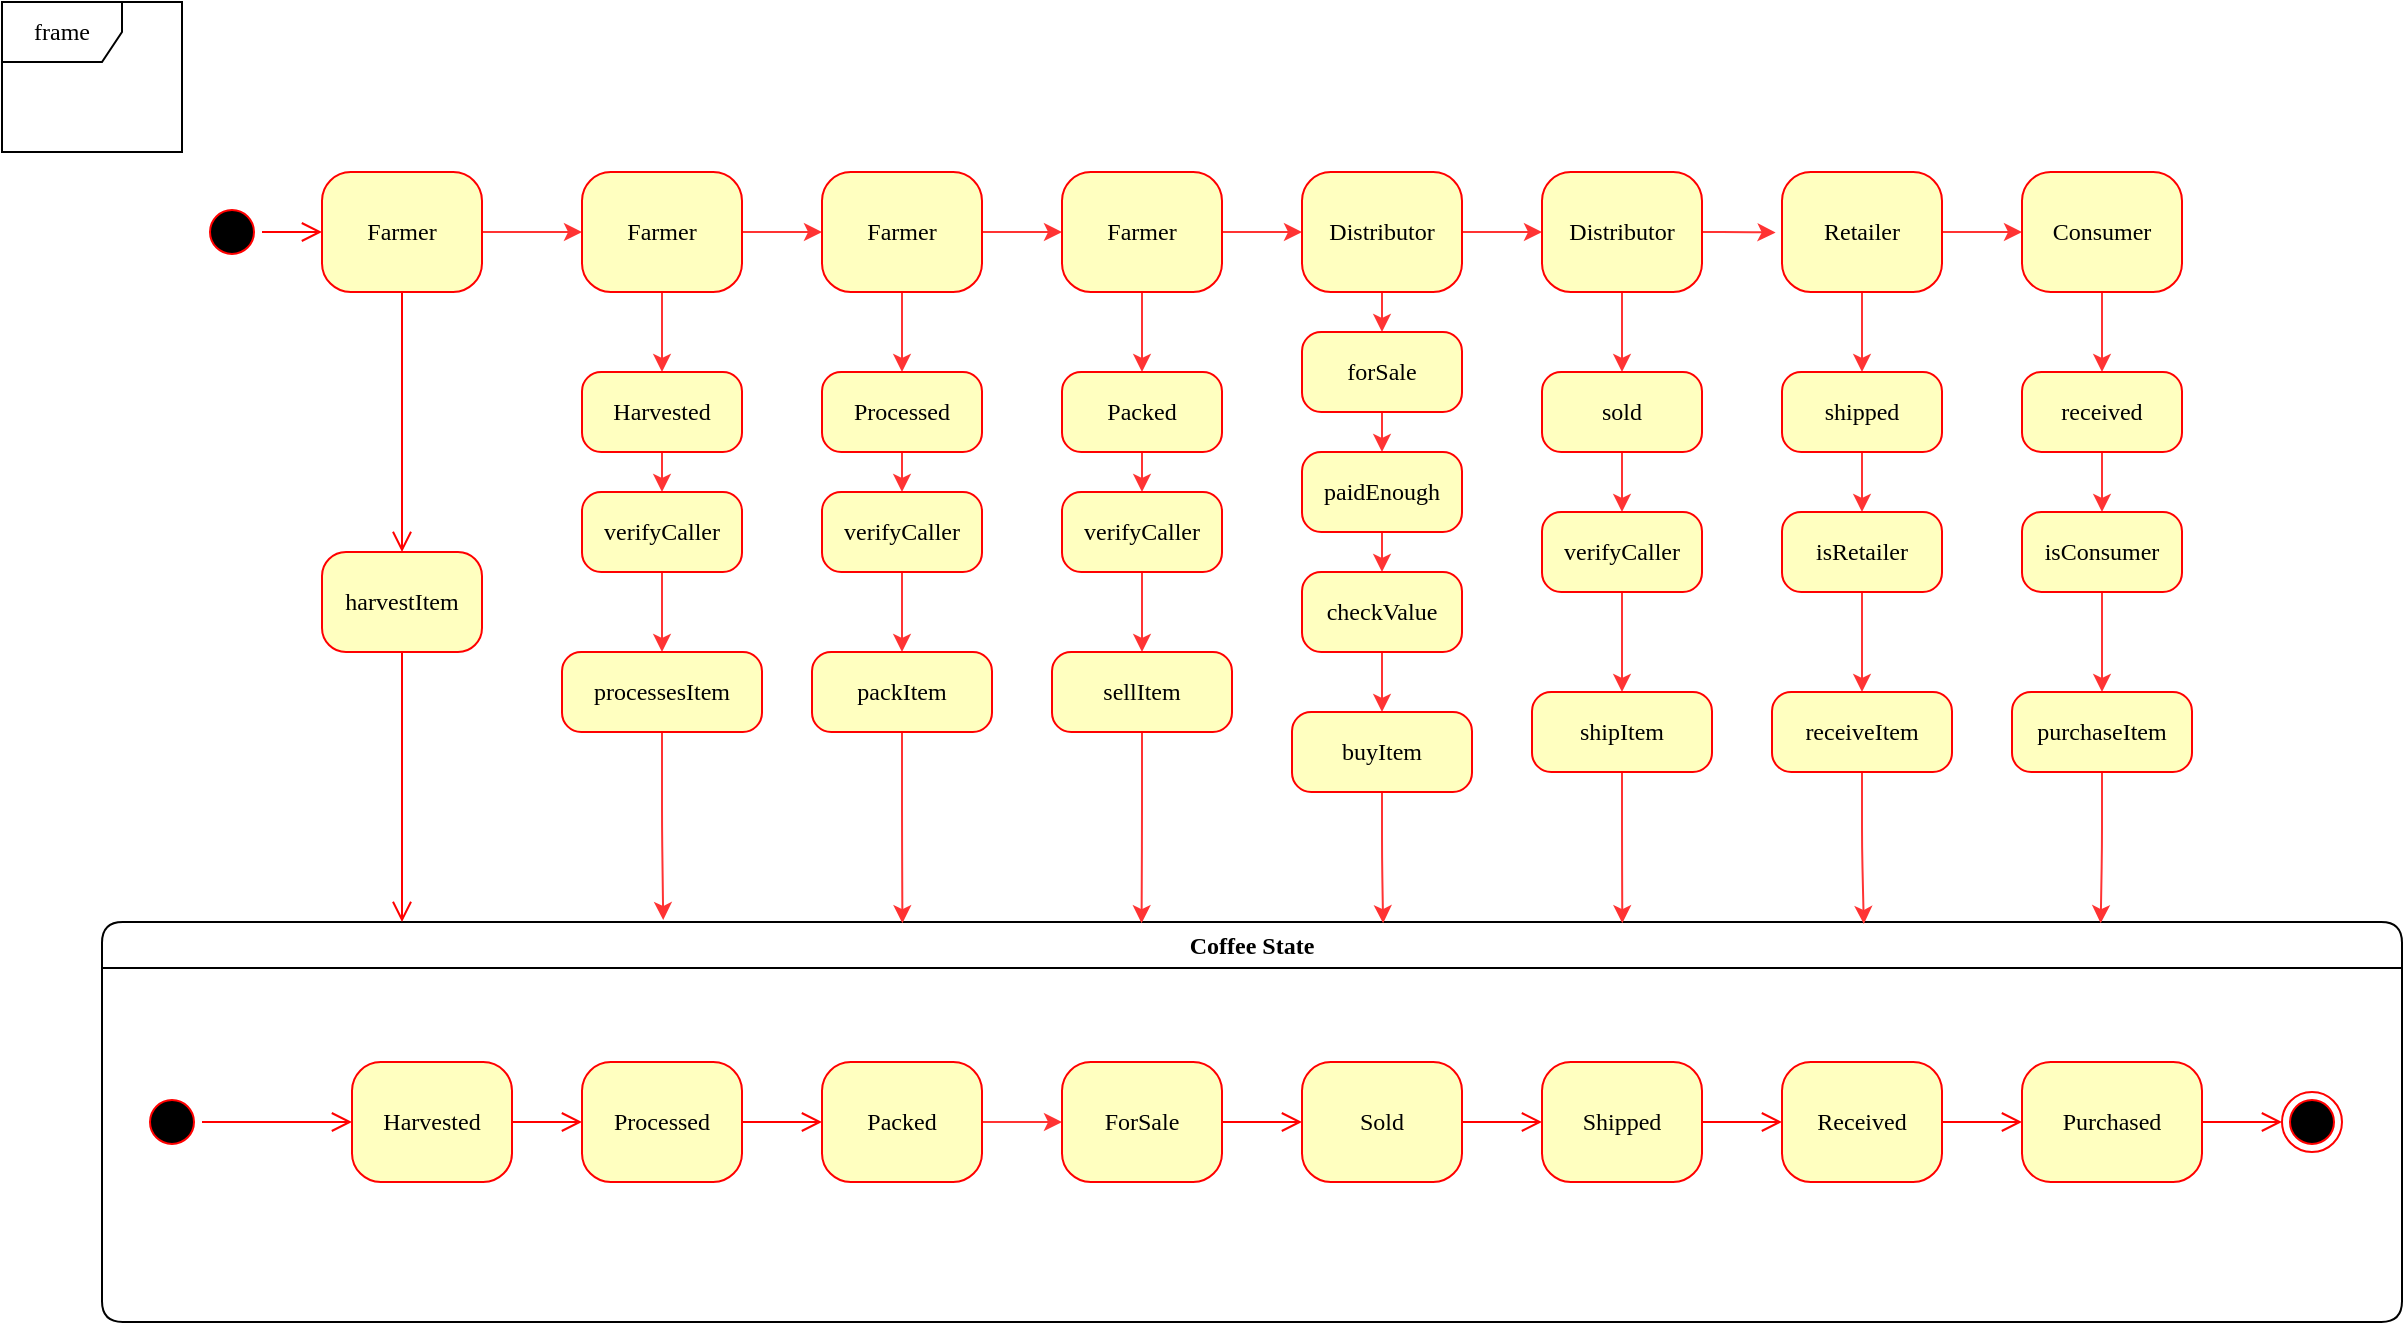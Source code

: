 <mxfile version="15.0.6" type="github">
  <diagram name="Page-1" id="58cdce13-f638-feb5-8d6f-7d28b1aa9fa0">
    <mxGraphModel dx="573" dy="394" grid="1" gridSize="10" guides="1" tooltips="1" connect="1" arrows="1" fold="1" page="1" pageScale="1" pageWidth="1400" pageHeight="850" background="none" math="0" shadow="0">
      <root>
        <mxCell id="0" />
        <mxCell id="1" parent="0" />
        <mxCell id="eRKGvRsqzdBknRYkiLBJ-16" style="edgeStyle=orthogonalEdgeStyle;rounded=1;orthogonalLoop=1;jettySize=auto;html=1;entryX=0;entryY=0.5;entryDx=0;entryDy=0;strokeColor=#FF3333;" edge="1" parent="1" source="382b91b5511bd0f7-6" target="eRKGvRsqzdBknRYkiLBJ-15">
          <mxGeometry relative="1" as="geometry" />
        </mxCell>
        <mxCell id="382b91b5511bd0f7-6" value="Farmer" style="rounded=1;whiteSpace=wrap;html=1;arcSize=24;fillColor=#ffffc0;strokeColor=#ff0000;shadow=0;comic=0;labelBackgroundColor=none;fontFamily=Verdana;fontSize=12;fontColor=#000000;align=center;" parent="1" vertex="1">
          <mxGeometry x="190" y="120" width="80" height="60" as="geometry" />
        </mxCell>
        <mxCell id="2a3bc250acf0617d-8" value="frame" style="shape=umlFrame;whiteSpace=wrap;html=1;rounded=1;shadow=0;comic=0;labelBackgroundColor=none;strokeWidth=1;fontFamily=Verdana;fontSize=12;align=center;" parent="1" vertex="1">
          <mxGeometry x="30" y="35" width="90" height="75" as="geometry" />
        </mxCell>
        <mxCell id="2a3bc250acf0617d-7" value="Coffee State" style="swimlane;whiteSpace=wrap;html=1;rounded=1;shadow=0;comic=0;labelBackgroundColor=none;strokeWidth=1;fontFamily=Verdana;fontSize=12;align=center;" parent="1" vertex="1">
          <mxGeometry x="80" y="495" width="1150" height="200" as="geometry" />
        </mxCell>
        <mxCell id="3cde6dad864a17aa-10" style="edgeStyle=elbowEdgeStyle;html=1;labelBackgroundColor=none;endArrow=open;endSize=8;strokeColor=#ff0000;fontFamily=Verdana;fontSize=12;align=left;" parent="2a3bc250acf0617d-7" source="382b91b5511bd0f7-8" target="3cde6dad864a17aa-1" edge="1">
          <mxGeometry relative="1" as="geometry" />
        </mxCell>
        <mxCell id="382b91b5511bd0f7-8" value="Harvested&lt;br&gt;" style="rounded=1;whiteSpace=wrap;html=1;arcSize=24;fillColor=#ffffc0;strokeColor=#ff0000;shadow=0;comic=0;labelBackgroundColor=none;fontFamily=Verdana;fontSize=12;fontColor=#000000;align=center;" parent="2a3bc250acf0617d-7" vertex="1">
          <mxGeometry x="125" y="70" width="80" height="60" as="geometry" />
        </mxCell>
        <mxCell id="24f968d109e7d6b4-3" value="" style="ellipse;html=1;shape=endState;fillColor=#000000;strokeColor=#ff0000;rounded=1;shadow=0;comic=0;labelBackgroundColor=none;fontFamily=Verdana;fontSize=12;fontColor=#000000;align=center;" parent="2a3bc250acf0617d-7" vertex="1">
          <mxGeometry x="1090" y="85" width="30" height="30" as="geometry" />
        </mxCell>
        <mxCell id="3cde6dad864a17aa-9" style="edgeStyle=elbowEdgeStyle;html=1;labelBackgroundColor=none;endArrow=open;endSize=8;strokeColor=#ff0000;fontFamily=Verdana;fontSize=12;align=left;" parent="2a3bc250acf0617d-7" source="2a3bc250acf0617d-3" target="382b91b5511bd0f7-8" edge="1">
          <mxGeometry relative="1" as="geometry" />
        </mxCell>
        <mxCell id="2a3bc250acf0617d-3" value="" style="ellipse;html=1;shape=startState;fillColor=#000000;strokeColor=#ff0000;rounded=1;shadow=0;comic=0;labelBackgroundColor=none;fontFamily=Verdana;fontSize=12;fontColor=#000000;align=center;direction=south;" parent="2a3bc250acf0617d-7" vertex="1">
          <mxGeometry x="20" y="85" width="30" height="30" as="geometry" />
        </mxCell>
        <mxCell id="3cde6dad864a17aa-11" style="edgeStyle=elbowEdgeStyle;html=1;labelBackgroundColor=none;endArrow=open;endSize=8;strokeColor=#ff0000;fontFamily=Verdana;fontSize=12;align=left;entryX=0;entryY=0.5;entryDx=0;entryDy=0;" parent="2a3bc250acf0617d-7" source="3cde6dad864a17aa-1" target="eRKGvRsqzdBknRYkiLBJ-1" edge="1">
          <mxGeometry relative="1" as="geometry" />
        </mxCell>
        <mxCell id="3cde6dad864a17aa-1" value="Processed" style="rounded=1;whiteSpace=wrap;html=1;arcSize=24;fillColor=#ffffc0;strokeColor=#ff0000;shadow=0;comic=0;labelBackgroundColor=none;fontFamily=Verdana;fontSize=12;fontColor=#000000;align=center;" parent="2a3bc250acf0617d-7" vertex="1">
          <mxGeometry x="240" y="70" width="80" height="60" as="geometry" />
        </mxCell>
        <mxCell id="3cde6dad864a17aa-12" style="edgeStyle=elbowEdgeStyle;html=1;labelBackgroundColor=none;endArrow=open;endSize=8;strokeColor=#ff0000;fontFamily=Verdana;fontSize=12;align=left;" parent="2a3bc250acf0617d-7" source="3cde6dad864a17aa-2" target="24f968d109e7d6b4-3" edge="1">
          <mxGeometry relative="1" as="geometry" />
        </mxCell>
        <mxCell id="3cde6dad864a17aa-2" value="Purchased" style="rounded=1;whiteSpace=wrap;html=1;arcSize=24;fillColor=#ffffc0;strokeColor=#ff0000;shadow=0;comic=0;labelBackgroundColor=none;fontFamily=Verdana;fontSize=12;fontColor=#000000;align=center;" parent="2a3bc250acf0617d-7" vertex="1">
          <mxGeometry x="960" y="70" width="90" height="60" as="geometry" />
        </mxCell>
        <mxCell id="eRKGvRsqzdBknRYkiLBJ-5" style="edgeStyle=orthogonalEdgeStyle;rounded=1;orthogonalLoop=1;jettySize=auto;html=1;exitX=1;exitY=0.5;exitDx=0;exitDy=0;entryX=0;entryY=0.5;entryDx=0;entryDy=0;strokeColor=#FF3333;" edge="1" parent="2a3bc250acf0617d-7" source="eRKGvRsqzdBknRYkiLBJ-1" target="eRKGvRsqzdBknRYkiLBJ-2">
          <mxGeometry relative="1" as="geometry" />
        </mxCell>
        <mxCell id="eRKGvRsqzdBknRYkiLBJ-1" value="Packed" style="rounded=1;whiteSpace=wrap;html=1;arcSize=24;fillColor=#ffffc0;strokeColor=#ff0000;shadow=0;comic=0;labelBackgroundColor=none;fontFamily=Verdana;fontSize=12;fontColor=#000000;align=center;" vertex="1" parent="2a3bc250acf0617d-7">
          <mxGeometry x="360" y="70" width="80" height="60" as="geometry" />
        </mxCell>
        <mxCell id="eRKGvRsqzdBknRYkiLBJ-2" value="ForSale" style="rounded=1;whiteSpace=wrap;html=1;arcSize=24;fillColor=#ffffc0;strokeColor=#ff0000;shadow=0;comic=0;labelBackgroundColor=none;fontFamily=Verdana;fontSize=12;fontColor=#000000;align=center;" vertex="1" parent="2a3bc250acf0617d-7">
          <mxGeometry x="480" y="70" width="80" height="60" as="geometry" />
        </mxCell>
        <mxCell id="eRKGvRsqzdBknRYkiLBJ-4" style="edgeStyle=elbowEdgeStyle;html=1;labelBackgroundColor=none;endArrow=open;endSize=8;strokeColor=#ff0000;fontFamily=Verdana;fontSize=12;align=left;entryX=0;entryY=0.5;entryDx=0;entryDy=0;exitX=1;exitY=0.5;exitDx=0;exitDy=0;" edge="1" parent="2a3bc250acf0617d-7" source="eRKGvRsqzdBknRYkiLBJ-2" target="eRKGvRsqzdBknRYkiLBJ-9">
          <mxGeometry relative="1" as="geometry">
            <mxPoint x="410" y="605" as="sourcePoint" />
            <mxPoint x="450" y="605" as="targetPoint" />
          </mxGeometry>
        </mxCell>
        <mxCell id="eRKGvRsqzdBknRYkiLBJ-9" value="Sold" style="rounded=1;whiteSpace=wrap;html=1;arcSize=24;fillColor=#ffffc0;strokeColor=#ff0000;shadow=0;comic=0;labelBackgroundColor=none;fontFamily=Verdana;fontSize=12;fontColor=#000000;align=center;" vertex="1" parent="2a3bc250acf0617d-7">
          <mxGeometry x="600" y="70" width="80" height="60" as="geometry" />
        </mxCell>
        <mxCell id="eRKGvRsqzdBknRYkiLBJ-10" value="Shipped" style="rounded=1;whiteSpace=wrap;html=1;arcSize=24;fillColor=#ffffc0;strokeColor=#ff0000;shadow=0;comic=0;labelBackgroundColor=none;fontFamily=Verdana;fontSize=12;fontColor=#000000;align=center;" vertex="1" parent="2a3bc250acf0617d-7">
          <mxGeometry x="720" y="70" width="80" height="60" as="geometry" />
        </mxCell>
        <mxCell id="eRKGvRsqzdBknRYkiLBJ-11" value="Received" style="rounded=1;whiteSpace=wrap;html=1;arcSize=24;fillColor=#ffffc0;strokeColor=#ff0000;shadow=0;comic=0;labelBackgroundColor=none;fontFamily=Verdana;fontSize=12;fontColor=#000000;align=center;" vertex="1" parent="2a3bc250acf0617d-7">
          <mxGeometry x="840" y="70" width="80" height="60" as="geometry" />
        </mxCell>
        <mxCell id="eRKGvRsqzdBknRYkiLBJ-12" style="edgeStyle=elbowEdgeStyle;html=1;labelBackgroundColor=none;endArrow=open;endSize=8;strokeColor=#ff0000;fontFamily=Verdana;fontSize=12;align=left;entryX=0;entryY=0.5;entryDx=0;entryDy=0;exitX=1;exitY=0.5;exitDx=0;exitDy=0;" edge="1" parent="2a3bc250acf0617d-7" source="eRKGvRsqzdBknRYkiLBJ-9" target="eRKGvRsqzdBknRYkiLBJ-10">
          <mxGeometry relative="1" as="geometry">
            <mxPoint x="650" y="605" as="sourcePoint" />
            <mxPoint x="690" y="605" as="targetPoint" />
          </mxGeometry>
        </mxCell>
        <mxCell id="eRKGvRsqzdBknRYkiLBJ-13" style="edgeStyle=elbowEdgeStyle;html=1;labelBackgroundColor=none;endArrow=open;endSize=8;strokeColor=#ff0000;fontFamily=Verdana;fontSize=12;align=left;entryX=0;entryY=0.5;entryDx=0;entryDy=0;exitX=1;exitY=0.5;exitDx=0;exitDy=0;" edge="1" parent="2a3bc250acf0617d-7" source="eRKGvRsqzdBknRYkiLBJ-10" target="eRKGvRsqzdBknRYkiLBJ-11">
          <mxGeometry relative="1" as="geometry">
            <mxPoint x="770" y="605" as="sourcePoint" />
            <mxPoint x="810" y="605" as="targetPoint" />
          </mxGeometry>
        </mxCell>
        <mxCell id="eRKGvRsqzdBknRYkiLBJ-14" style="edgeStyle=elbowEdgeStyle;html=1;labelBackgroundColor=none;endArrow=open;endSize=8;strokeColor=#ff0000;fontFamily=Verdana;fontSize=12;align=left;entryX=0;entryY=0.5;entryDx=0;entryDy=0;exitX=1;exitY=0.5;exitDx=0;exitDy=0;" edge="1" parent="2a3bc250acf0617d-7" source="eRKGvRsqzdBknRYkiLBJ-11" target="3cde6dad864a17aa-2">
          <mxGeometry relative="1" as="geometry">
            <mxPoint x="890" y="605" as="sourcePoint" />
            <mxPoint x="930" y="605" as="targetPoint" />
          </mxGeometry>
        </mxCell>
        <mxCell id="382b91b5511bd0f7-1" value="" style="ellipse;html=1;shape=startState;fillColor=#000000;strokeColor=#ff0000;rounded=1;shadow=0;comic=0;labelBackgroundColor=none;fontFamily=Verdana;fontSize=12;fontColor=#000000;align=center;direction=south;" parent="1" vertex="1">
          <mxGeometry x="130" y="135" width="30" height="30" as="geometry" />
        </mxCell>
        <mxCell id="382b91b5511bd0f7-5" value="harvestItem" style="rounded=1;whiteSpace=wrap;html=1;arcSize=24;fillColor=#ffffc0;strokeColor=#ff0000;shadow=0;comic=0;labelBackgroundColor=none;fontFamily=Verdana;fontSize=12;fontColor=#000000;align=center;" parent="1" vertex="1">
          <mxGeometry x="190" y="310" width="80" height="50" as="geometry" />
        </mxCell>
        <mxCell id="2a3bc250acf0617d-9" style="edgeStyle=orthogonalEdgeStyle;html=1;labelBackgroundColor=none;endArrow=open;endSize=8;strokeColor=#ff0000;fontFamily=Verdana;fontSize=12;align=left;" parent="1" source="382b91b5511bd0f7-1" target="382b91b5511bd0f7-6" edge="1">
          <mxGeometry relative="1" as="geometry" />
        </mxCell>
        <mxCell id="2a3bc250acf0617d-12" style="edgeStyle=orthogonalEdgeStyle;html=1;labelBackgroundColor=none;endArrow=open;endSize=8;strokeColor=#ff0000;fontFamily=Verdana;fontSize=12;align=left;" parent="1" edge="1">
          <mxGeometry relative="1" as="geometry">
            <mxPoint x="230" y="180" as="sourcePoint" />
            <mxPoint x="230" y="310" as="targetPoint" />
            <Array as="points">
              <mxPoint x="230" y="180" />
              <mxPoint x="230" y="310" />
            </Array>
          </mxGeometry>
        </mxCell>
        <mxCell id="3cde6dad864a17aa-8" style="edgeStyle=elbowEdgeStyle;html=1;labelBackgroundColor=none;endArrow=open;endSize=8;strokeColor=#ff0000;fontFamily=Verdana;fontSize=12;align=left;exitX=0.5;exitY=1;exitDx=0;exitDy=0;" parent="1" source="382b91b5511bd0f7-5" target="2a3bc250acf0617d-7" edge="1">
          <mxGeometry relative="1" as="geometry">
            <mxPoint x="230" y="440" as="sourcePoint" />
            <mxPoint x="350" y="390" as="targetPoint" />
            <Array as="points">
              <mxPoint x="230" y="410" />
            </Array>
          </mxGeometry>
        </mxCell>
        <mxCell id="eRKGvRsqzdBknRYkiLBJ-20" style="edgeStyle=orthogonalEdgeStyle;rounded=1;orthogonalLoop=1;jettySize=auto;html=1;entryX=0.5;entryY=0;entryDx=0;entryDy=0;strokeColor=#FF3333;" edge="1" parent="1" source="eRKGvRsqzdBknRYkiLBJ-15" target="eRKGvRsqzdBknRYkiLBJ-17">
          <mxGeometry relative="1" as="geometry" />
        </mxCell>
        <mxCell id="eRKGvRsqzdBknRYkiLBJ-32" style="edgeStyle=orthogonalEdgeStyle;rounded=1;orthogonalLoop=1;jettySize=auto;html=1;strokeColor=#FF3333;" edge="1" parent="1" source="eRKGvRsqzdBknRYkiLBJ-15" target="eRKGvRsqzdBknRYkiLBJ-24">
          <mxGeometry relative="1" as="geometry" />
        </mxCell>
        <mxCell id="eRKGvRsqzdBknRYkiLBJ-15" value="Farmer" style="rounded=1;whiteSpace=wrap;html=1;arcSize=24;fillColor=#ffffc0;strokeColor=#ff0000;shadow=0;comic=0;labelBackgroundColor=none;fontFamily=Verdana;fontSize=12;fontColor=#000000;align=center;" vertex="1" parent="1">
          <mxGeometry x="320" y="120" width="80" height="60" as="geometry" />
        </mxCell>
        <mxCell id="eRKGvRsqzdBknRYkiLBJ-21" style="edgeStyle=orthogonalEdgeStyle;rounded=1;orthogonalLoop=1;jettySize=auto;html=1;entryX=0.5;entryY=0;entryDx=0;entryDy=0;strokeColor=#FF3333;" edge="1" parent="1" source="eRKGvRsqzdBknRYkiLBJ-17" target="eRKGvRsqzdBknRYkiLBJ-18">
          <mxGeometry relative="1" as="geometry" />
        </mxCell>
        <mxCell id="eRKGvRsqzdBknRYkiLBJ-17" value="Harvested" style="rounded=1;whiteSpace=wrap;html=1;arcSize=24;fillColor=#ffffc0;strokeColor=#ff0000;shadow=0;comic=0;labelBackgroundColor=none;fontFamily=Verdana;fontSize=12;fontColor=#000000;align=center;" vertex="1" parent="1">
          <mxGeometry x="320" y="220" width="80" height="40" as="geometry" />
        </mxCell>
        <mxCell id="eRKGvRsqzdBknRYkiLBJ-22" style="edgeStyle=orthogonalEdgeStyle;rounded=1;orthogonalLoop=1;jettySize=auto;html=1;entryX=0.5;entryY=0;entryDx=0;entryDy=0;strokeColor=#FF3333;" edge="1" parent="1" source="eRKGvRsqzdBknRYkiLBJ-18" target="eRKGvRsqzdBknRYkiLBJ-19">
          <mxGeometry relative="1" as="geometry" />
        </mxCell>
        <mxCell id="eRKGvRsqzdBknRYkiLBJ-18" value="verifyCaller" style="rounded=1;whiteSpace=wrap;html=1;arcSize=24;fillColor=#ffffc0;strokeColor=#ff0000;shadow=0;comic=0;labelBackgroundColor=none;fontFamily=Verdana;fontSize=12;fontColor=#000000;align=center;" vertex="1" parent="1">
          <mxGeometry x="320" y="280" width="80" height="40" as="geometry" />
        </mxCell>
        <mxCell id="eRKGvRsqzdBknRYkiLBJ-23" style="edgeStyle=orthogonalEdgeStyle;rounded=1;orthogonalLoop=1;jettySize=auto;html=1;entryX=0.244;entryY=-0.005;entryDx=0;entryDy=0;entryPerimeter=0;strokeColor=#FF3333;" edge="1" parent="1" source="eRKGvRsqzdBknRYkiLBJ-19" target="2a3bc250acf0617d-7">
          <mxGeometry relative="1" as="geometry" />
        </mxCell>
        <mxCell id="eRKGvRsqzdBknRYkiLBJ-19" value="processesItem" style="rounded=1;whiteSpace=wrap;html=1;arcSize=24;fillColor=#ffffc0;strokeColor=#ff0000;shadow=0;comic=0;labelBackgroundColor=none;fontFamily=Verdana;fontSize=12;fontColor=#000000;align=center;" vertex="1" parent="1">
          <mxGeometry x="310" y="360" width="100" height="40" as="geometry" />
        </mxCell>
        <mxCell id="eRKGvRsqzdBknRYkiLBJ-28" style="edgeStyle=orthogonalEdgeStyle;rounded=1;orthogonalLoop=1;jettySize=auto;html=1;entryX=0.5;entryY=0;entryDx=0;entryDy=0;strokeColor=#FF3333;" edge="1" parent="1" source="eRKGvRsqzdBknRYkiLBJ-24" target="eRKGvRsqzdBknRYkiLBJ-26">
          <mxGeometry relative="1" as="geometry" />
        </mxCell>
        <mxCell id="eRKGvRsqzdBknRYkiLBJ-34" style="edgeStyle=orthogonalEdgeStyle;rounded=1;orthogonalLoop=1;jettySize=auto;html=1;strokeColor=#FF3333;" edge="1" parent="1" source="eRKGvRsqzdBknRYkiLBJ-24" target="eRKGvRsqzdBknRYkiLBJ-33">
          <mxGeometry relative="1" as="geometry" />
        </mxCell>
        <mxCell id="eRKGvRsqzdBknRYkiLBJ-24" value="Farmer" style="rounded=1;whiteSpace=wrap;html=1;arcSize=24;fillColor=#ffffc0;strokeColor=#ff0000;shadow=0;comic=0;labelBackgroundColor=none;fontFamily=Verdana;fontSize=12;fontColor=#000000;align=center;" vertex="1" parent="1">
          <mxGeometry x="440" y="120" width="80" height="60" as="geometry" />
        </mxCell>
        <mxCell id="eRKGvRsqzdBknRYkiLBJ-25" style="edgeStyle=orthogonalEdgeStyle;rounded=1;orthogonalLoop=1;jettySize=auto;html=1;entryX=0.5;entryY=0;entryDx=0;entryDy=0;strokeColor=#FF3333;" edge="1" source="eRKGvRsqzdBknRYkiLBJ-26" target="eRKGvRsqzdBknRYkiLBJ-27" parent="1">
          <mxGeometry relative="1" as="geometry" />
        </mxCell>
        <mxCell id="eRKGvRsqzdBknRYkiLBJ-26" value="Processed" style="rounded=1;whiteSpace=wrap;html=1;arcSize=24;fillColor=#ffffc0;strokeColor=#ff0000;shadow=0;comic=0;labelBackgroundColor=none;fontFamily=Verdana;fontSize=12;fontColor=#000000;align=center;" vertex="1" parent="1">
          <mxGeometry x="440" y="220" width="80" height="40" as="geometry" />
        </mxCell>
        <mxCell id="eRKGvRsqzdBknRYkiLBJ-30" style="edgeStyle=orthogonalEdgeStyle;rounded=1;orthogonalLoop=1;jettySize=auto;html=1;entryX=0.5;entryY=0;entryDx=0;entryDy=0;strokeColor=#FF3333;" edge="1" parent="1" source="eRKGvRsqzdBknRYkiLBJ-27" target="eRKGvRsqzdBknRYkiLBJ-29">
          <mxGeometry relative="1" as="geometry" />
        </mxCell>
        <mxCell id="eRKGvRsqzdBknRYkiLBJ-27" value="verifyCaller" style="rounded=1;whiteSpace=wrap;html=1;arcSize=24;fillColor=#ffffc0;strokeColor=#ff0000;shadow=0;comic=0;labelBackgroundColor=none;fontFamily=Verdana;fontSize=12;fontColor=#000000;align=center;" vertex="1" parent="1">
          <mxGeometry x="440" y="280" width="80" height="40" as="geometry" />
        </mxCell>
        <mxCell id="eRKGvRsqzdBknRYkiLBJ-31" style="edgeStyle=orthogonalEdgeStyle;rounded=1;orthogonalLoop=1;jettySize=auto;html=1;entryX=0.348;entryY=0.003;entryDx=0;entryDy=0;entryPerimeter=0;strokeColor=#FF3333;" edge="1" parent="1" source="eRKGvRsqzdBknRYkiLBJ-29" target="2a3bc250acf0617d-7">
          <mxGeometry relative="1" as="geometry" />
        </mxCell>
        <mxCell id="eRKGvRsqzdBknRYkiLBJ-29" value="packItem" style="rounded=1;whiteSpace=wrap;html=1;arcSize=24;fillColor=#ffffc0;strokeColor=#ff0000;shadow=0;comic=0;labelBackgroundColor=none;fontFamily=Verdana;fontSize=12;fontColor=#000000;align=center;" vertex="1" parent="1">
          <mxGeometry x="435" y="360" width="90" height="40" as="geometry" />
        </mxCell>
        <mxCell id="eRKGvRsqzdBknRYkiLBJ-38" style="edgeStyle=orthogonalEdgeStyle;rounded=1;orthogonalLoop=1;jettySize=auto;html=1;entryX=0.5;entryY=0;entryDx=0;entryDy=0;strokeColor=#FF3333;" edge="1" parent="1" source="eRKGvRsqzdBknRYkiLBJ-33" target="eRKGvRsqzdBknRYkiLBJ-35">
          <mxGeometry relative="1" as="geometry" />
        </mxCell>
        <mxCell id="eRKGvRsqzdBknRYkiLBJ-43" style="edgeStyle=orthogonalEdgeStyle;rounded=1;orthogonalLoop=1;jettySize=auto;html=1;entryX=0;entryY=0.5;entryDx=0;entryDy=0;strokeColor=#FF3333;" edge="1" parent="1" source="eRKGvRsqzdBknRYkiLBJ-33" target="eRKGvRsqzdBknRYkiLBJ-42">
          <mxGeometry relative="1" as="geometry" />
        </mxCell>
        <mxCell id="eRKGvRsqzdBknRYkiLBJ-33" value="Farmer" style="rounded=1;whiteSpace=wrap;html=1;arcSize=24;fillColor=#ffffc0;strokeColor=#ff0000;shadow=0;comic=0;labelBackgroundColor=none;fontFamily=Verdana;fontSize=12;fontColor=#000000;align=center;" vertex="1" parent="1">
          <mxGeometry x="560" y="120" width="80" height="60" as="geometry" />
        </mxCell>
        <mxCell id="eRKGvRsqzdBknRYkiLBJ-39" style="edgeStyle=orthogonalEdgeStyle;rounded=1;orthogonalLoop=1;jettySize=auto;html=1;entryX=0.5;entryY=0;entryDx=0;entryDy=0;strokeColor=#FF3333;" edge="1" parent="1" source="eRKGvRsqzdBknRYkiLBJ-35" target="eRKGvRsqzdBknRYkiLBJ-36">
          <mxGeometry relative="1" as="geometry" />
        </mxCell>
        <mxCell id="eRKGvRsqzdBknRYkiLBJ-35" value="Packed" style="rounded=1;whiteSpace=wrap;html=1;arcSize=24;fillColor=#ffffc0;strokeColor=#ff0000;shadow=0;comic=0;labelBackgroundColor=none;fontFamily=Verdana;fontSize=12;fontColor=#000000;align=center;" vertex="1" parent="1">
          <mxGeometry x="560" y="220" width="80" height="40" as="geometry" />
        </mxCell>
        <mxCell id="eRKGvRsqzdBknRYkiLBJ-40" style="edgeStyle=orthogonalEdgeStyle;rounded=1;orthogonalLoop=1;jettySize=auto;html=1;entryX=0.5;entryY=0;entryDx=0;entryDy=0;strokeColor=#FF3333;" edge="1" parent="1" source="eRKGvRsqzdBknRYkiLBJ-36" target="eRKGvRsqzdBknRYkiLBJ-37">
          <mxGeometry relative="1" as="geometry" />
        </mxCell>
        <mxCell id="eRKGvRsqzdBknRYkiLBJ-36" value="verifyCaller" style="rounded=1;whiteSpace=wrap;html=1;arcSize=24;fillColor=#ffffc0;strokeColor=#ff0000;shadow=0;comic=0;labelBackgroundColor=none;fontFamily=Verdana;fontSize=12;fontColor=#000000;align=center;" vertex="1" parent="1">
          <mxGeometry x="560" y="280" width="80" height="40" as="geometry" />
        </mxCell>
        <mxCell id="eRKGvRsqzdBknRYkiLBJ-41" style="edgeStyle=orthogonalEdgeStyle;rounded=1;orthogonalLoop=1;jettySize=auto;html=1;entryX=0.452;entryY=0.003;entryDx=0;entryDy=0;entryPerimeter=0;strokeColor=#FF3333;" edge="1" parent="1" source="eRKGvRsqzdBknRYkiLBJ-37" target="2a3bc250acf0617d-7">
          <mxGeometry relative="1" as="geometry" />
        </mxCell>
        <mxCell id="eRKGvRsqzdBknRYkiLBJ-37" value="sellItem" style="rounded=1;whiteSpace=wrap;html=1;arcSize=24;fillColor=#ffffc0;strokeColor=#ff0000;shadow=0;comic=0;labelBackgroundColor=none;fontFamily=Verdana;fontSize=12;fontColor=#000000;align=center;" vertex="1" parent="1">
          <mxGeometry x="555" y="360" width="90" height="40" as="geometry" />
        </mxCell>
        <mxCell id="eRKGvRsqzdBknRYkiLBJ-45" style="edgeStyle=orthogonalEdgeStyle;rounded=1;orthogonalLoop=1;jettySize=auto;html=1;entryX=0.5;entryY=0;entryDx=0;entryDy=0;strokeColor=#FF3333;" edge="1" parent="1" source="eRKGvRsqzdBknRYkiLBJ-42" target="eRKGvRsqzdBknRYkiLBJ-44">
          <mxGeometry relative="1" as="geometry" />
        </mxCell>
        <mxCell id="eRKGvRsqzdBknRYkiLBJ-54" style="edgeStyle=orthogonalEdgeStyle;rounded=1;orthogonalLoop=1;jettySize=auto;html=1;entryX=0;entryY=0.5;entryDx=0;entryDy=0;strokeColor=#FF3333;" edge="1" parent="1" source="eRKGvRsqzdBknRYkiLBJ-42" target="eRKGvRsqzdBknRYkiLBJ-53">
          <mxGeometry relative="1" as="geometry" />
        </mxCell>
        <mxCell id="eRKGvRsqzdBknRYkiLBJ-42" value="Distributor" style="rounded=1;whiteSpace=wrap;html=1;arcSize=24;fillColor=#ffffc0;strokeColor=#ff0000;shadow=0;comic=0;labelBackgroundColor=none;fontFamily=Verdana;fontSize=12;fontColor=#000000;align=center;" vertex="1" parent="1">
          <mxGeometry x="680" y="120" width="80" height="60" as="geometry" />
        </mxCell>
        <mxCell id="eRKGvRsqzdBknRYkiLBJ-47" style="edgeStyle=orthogonalEdgeStyle;rounded=1;orthogonalLoop=1;jettySize=auto;html=1;entryX=0.5;entryY=0;entryDx=0;entryDy=0;strokeColor=#FF3333;" edge="1" parent="1" source="eRKGvRsqzdBknRYkiLBJ-44" target="eRKGvRsqzdBknRYkiLBJ-46">
          <mxGeometry relative="1" as="geometry" />
        </mxCell>
        <mxCell id="eRKGvRsqzdBknRYkiLBJ-44" value="forSale" style="rounded=1;whiteSpace=wrap;html=1;arcSize=24;fillColor=#ffffc0;strokeColor=#ff0000;shadow=0;comic=0;labelBackgroundColor=none;fontFamily=Verdana;fontSize=12;fontColor=#000000;align=center;" vertex="1" parent="1">
          <mxGeometry x="680" y="200" width="80" height="40" as="geometry" />
        </mxCell>
        <mxCell id="eRKGvRsqzdBknRYkiLBJ-49" style="edgeStyle=orthogonalEdgeStyle;rounded=1;orthogonalLoop=1;jettySize=auto;html=1;entryX=0.5;entryY=0;entryDx=0;entryDy=0;strokeColor=#FF3333;" edge="1" parent="1" source="eRKGvRsqzdBknRYkiLBJ-46" target="eRKGvRsqzdBknRYkiLBJ-48">
          <mxGeometry relative="1" as="geometry" />
        </mxCell>
        <mxCell id="eRKGvRsqzdBknRYkiLBJ-46" value="paidEnough" style="rounded=1;whiteSpace=wrap;html=1;arcSize=24;fillColor=#ffffc0;strokeColor=#ff0000;shadow=0;comic=0;labelBackgroundColor=none;fontFamily=Verdana;fontSize=12;fontColor=#000000;align=center;" vertex="1" parent="1">
          <mxGeometry x="680" y="260" width="80" height="40" as="geometry" />
        </mxCell>
        <mxCell id="eRKGvRsqzdBknRYkiLBJ-51" style="edgeStyle=orthogonalEdgeStyle;rounded=1;orthogonalLoop=1;jettySize=auto;html=1;entryX=0.5;entryY=0;entryDx=0;entryDy=0;strokeColor=#FF3333;" edge="1" parent="1" source="eRKGvRsqzdBknRYkiLBJ-48" target="eRKGvRsqzdBknRYkiLBJ-50">
          <mxGeometry relative="1" as="geometry" />
        </mxCell>
        <mxCell id="eRKGvRsqzdBknRYkiLBJ-48" value="checkValue" style="rounded=1;whiteSpace=wrap;html=1;arcSize=24;fillColor=#ffffc0;strokeColor=#ff0000;shadow=0;comic=0;labelBackgroundColor=none;fontFamily=Verdana;fontSize=12;fontColor=#000000;align=center;" vertex="1" parent="1">
          <mxGeometry x="680" y="320" width="80" height="40" as="geometry" />
        </mxCell>
        <mxCell id="eRKGvRsqzdBknRYkiLBJ-52" style="edgeStyle=orthogonalEdgeStyle;rounded=1;orthogonalLoop=1;jettySize=auto;html=1;entryX=0.557;entryY=0.003;entryDx=0;entryDy=0;entryPerimeter=0;strokeColor=#FF3333;" edge="1" parent="1" source="eRKGvRsqzdBknRYkiLBJ-50" target="2a3bc250acf0617d-7">
          <mxGeometry relative="1" as="geometry" />
        </mxCell>
        <mxCell id="eRKGvRsqzdBknRYkiLBJ-50" value="buyItem" style="rounded=1;whiteSpace=wrap;html=1;arcSize=24;fillColor=#ffffc0;strokeColor=#ff0000;shadow=0;comic=0;labelBackgroundColor=none;fontFamily=Verdana;fontSize=12;fontColor=#000000;align=center;" vertex="1" parent="1">
          <mxGeometry x="675" y="390" width="90" height="40" as="geometry" />
        </mxCell>
        <mxCell id="eRKGvRsqzdBknRYkiLBJ-58" style="edgeStyle=orthogonalEdgeStyle;rounded=1;orthogonalLoop=1;jettySize=auto;html=1;entryX=0.5;entryY=0;entryDx=0;entryDy=0;strokeColor=#FF3333;" edge="1" parent="1" source="eRKGvRsqzdBknRYkiLBJ-53" target="eRKGvRsqzdBknRYkiLBJ-55">
          <mxGeometry relative="1" as="geometry" />
        </mxCell>
        <mxCell id="eRKGvRsqzdBknRYkiLBJ-64" style="edgeStyle=orthogonalEdgeStyle;rounded=1;orthogonalLoop=1;jettySize=auto;html=1;entryX=-0.04;entryY=0.505;entryDx=0;entryDy=0;entryPerimeter=0;strokeColor=#FF3333;" edge="1" parent="1" source="eRKGvRsqzdBknRYkiLBJ-53" target="eRKGvRsqzdBknRYkiLBJ-62">
          <mxGeometry relative="1" as="geometry" />
        </mxCell>
        <mxCell id="eRKGvRsqzdBknRYkiLBJ-53" value="Distributor" style="rounded=1;whiteSpace=wrap;html=1;arcSize=24;fillColor=#ffffc0;strokeColor=#ff0000;shadow=0;comic=0;labelBackgroundColor=none;fontFamily=Verdana;fontSize=12;fontColor=#000000;align=center;" vertex="1" parent="1">
          <mxGeometry x="800" y="120" width="80" height="60" as="geometry" />
        </mxCell>
        <mxCell id="eRKGvRsqzdBknRYkiLBJ-59" style="edgeStyle=orthogonalEdgeStyle;rounded=1;orthogonalLoop=1;jettySize=auto;html=1;entryX=0.5;entryY=0;entryDx=0;entryDy=0;strokeColor=#FF3333;" edge="1" parent="1" source="eRKGvRsqzdBknRYkiLBJ-55" target="eRKGvRsqzdBknRYkiLBJ-56">
          <mxGeometry relative="1" as="geometry" />
        </mxCell>
        <mxCell id="eRKGvRsqzdBknRYkiLBJ-55" value="sold" style="rounded=1;whiteSpace=wrap;html=1;arcSize=24;fillColor=#ffffc0;strokeColor=#ff0000;shadow=0;comic=0;labelBackgroundColor=none;fontFamily=Verdana;fontSize=12;fontColor=#000000;align=center;" vertex="1" parent="1">
          <mxGeometry x="800" y="220" width="80" height="40" as="geometry" />
        </mxCell>
        <mxCell id="eRKGvRsqzdBknRYkiLBJ-60" style="edgeStyle=orthogonalEdgeStyle;rounded=1;orthogonalLoop=1;jettySize=auto;html=1;entryX=0.5;entryY=0;entryDx=0;entryDy=0;strokeColor=#FF3333;" edge="1" parent="1" source="eRKGvRsqzdBknRYkiLBJ-56" target="eRKGvRsqzdBknRYkiLBJ-57">
          <mxGeometry relative="1" as="geometry" />
        </mxCell>
        <mxCell id="eRKGvRsqzdBknRYkiLBJ-56" value="verifyCaller" style="rounded=1;whiteSpace=wrap;html=1;arcSize=24;fillColor=#ffffc0;strokeColor=#ff0000;shadow=0;comic=0;labelBackgroundColor=none;fontFamily=Verdana;fontSize=12;fontColor=#000000;align=center;" vertex="1" parent="1">
          <mxGeometry x="800" y="290" width="80" height="40" as="geometry" />
        </mxCell>
        <mxCell id="eRKGvRsqzdBknRYkiLBJ-61" style="edgeStyle=orthogonalEdgeStyle;rounded=1;orthogonalLoop=1;jettySize=auto;html=1;entryX=0.661;entryY=0.003;entryDx=0;entryDy=0;entryPerimeter=0;strokeColor=#FF3333;" edge="1" parent="1" source="eRKGvRsqzdBknRYkiLBJ-57" target="2a3bc250acf0617d-7">
          <mxGeometry relative="1" as="geometry" />
        </mxCell>
        <mxCell id="eRKGvRsqzdBknRYkiLBJ-57" value="shipItem" style="rounded=1;whiteSpace=wrap;html=1;arcSize=24;fillColor=#ffffc0;strokeColor=#ff0000;shadow=0;comic=0;labelBackgroundColor=none;fontFamily=Verdana;fontSize=12;fontColor=#000000;align=center;" vertex="1" parent="1">
          <mxGeometry x="795" y="380" width="90" height="40" as="geometry" />
        </mxCell>
        <mxCell id="eRKGvRsqzdBknRYkiLBJ-65" style="edgeStyle=orthogonalEdgeStyle;rounded=1;orthogonalLoop=1;jettySize=auto;html=1;entryX=0;entryY=0.5;entryDx=0;entryDy=0;strokeColor=#FF3333;" edge="1" parent="1" source="eRKGvRsqzdBknRYkiLBJ-62" target="eRKGvRsqzdBknRYkiLBJ-63">
          <mxGeometry relative="1" as="geometry" />
        </mxCell>
        <mxCell id="eRKGvRsqzdBknRYkiLBJ-68" style="edgeStyle=orthogonalEdgeStyle;rounded=1;orthogonalLoop=1;jettySize=auto;html=1;entryX=0.5;entryY=0;entryDx=0;entryDy=0;strokeColor=#FF3333;" edge="1" parent="1" source="eRKGvRsqzdBknRYkiLBJ-62" target="eRKGvRsqzdBknRYkiLBJ-66">
          <mxGeometry relative="1" as="geometry" />
        </mxCell>
        <mxCell id="eRKGvRsqzdBknRYkiLBJ-62" value="Retailer" style="rounded=1;whiteSpace=wrap;html=1;arcSize=24;fillColor=#ffffc0;strokeColor=#ff0000;shadow=0;comic=0;labelBackgroundColor=none;fontFamily=Verdana;fontSize=12;fontColor=#000000;align=center;" vertex="1" parent="1">
          <mxGeometry x="920" y="120" width="80" height="60" as="geometry" />
        </mxCell>
        <mxCell id="eRKGvRsqzdBknRYkiLBJ-69" style="edgeStyle=orthogonalEdgeStyle;rounded=1;orthogonalLoop=1;jettySize=auto;html=1;entryX=0.5;entryY=0;entryDx=0;entryDy=0;strokeColor=#FF3333;" edge="1" parent="1" source="eRKGvRsqzdBknRYkiLBJ-63" target="eRKGvRsqzdBknRYkiLBJ-67">
          <mxGeometry relative="1" as="geometry" />
        </mxCell>
        <mxCell id="eRKGvRsqzdBknRYkiLBJ-63" value="Consumer" style="rounded=1;whiteSpace=wrap;html=1;arcSize=24;fillColor=#ffffc0;strokeColor=#ff0000;shadow=0;comic=0;labelBackgroundColor=none;fontFamily=Verdana;fontSize=12;fontColor=#000000;align=center;" vertex="1" parent="1">
          <mxGeometry x="1040" y="120" width="80" height="60" as="geometry" />
        </mxCell>
        <mxCell id="eRKGvRsqzdBknRYkiLBJ-74" style="edgeStyle=orthogonalEdgeStyle;rounded=1;orthogonalLoop=1;jettySize=auto;html=1;entryX=0.5;entryY=0;entryDx=0;entryDy=0;strokeColor=#FF3333;" edge="1" parent="1" source="eRKGvRsqzdBknRYkiLBJ-66" target="eRKGvRsqzdBknRYkiLBJ-70">
          <mxGeometry relative="1" as="geometry" />
        </mxCell>
        <mxCell id="eRKGvRsqzdBknRYkiLBJ-66" value="shipped" style="rounded=1;whiteSpace=wrap;html=1;arcSize=24;fillColor=#ffffc0;strokeColor=#ff0000;shadow=0;comic=0;labelBackgroundColor=none;fontFamily=Verdana;fontSize=12;fontColor=#000000;align=center;" vertex="1" parent="1">
          <mxGeometry x="920" y="220" width="80" height="40" as="geometry" />
        </mxCell>
        <mxCell id="eRKGvRsqzdBknRYkiLBJ-77" style="edgeStyle=orthogonalEdgeStyle;rounded=1;orthogonalLoop=1;jettySize=auto;html=1;entryX=0.5;entryY=0;entryDx=0;entryDy=0;strokeColor=#FF3333;" edge="1" parent="1" source="eRKGvRsqzdBknRYkiLBJ-67" target="eRKGvRsqzdBknRYkiLBJ-71">
          <mxGeometry relative="1" as="geometry" />
        </mxCell>
        <mxCell id="eRKGvRsqzdBknRYkiLBJ-67" value="received" style="rounded=1;whiteSpace=wrap;html=1;arcSize=24;fillColor=#ffffc0;strokeColor=#ff0000;shadow=0;comic=0;labelBackgroundColor=none;fontFamily=Verdana;fontSize=12;fontColor=#000000;align=center;" vertex="1" parent="1">
          <mxGeometry x="1040" y="220" width="80" height="40" as="geometry" />
        </mxCell>
        <mxCell id="eRKGvRsqzdBknRYkiLBJ-75" style="edgeStyle=orthogonalEdgeStyle;rounded=1;orthogonalLoop=1;jettySize=auto;html=1;entryX=0.5;entryY=0;entryDx=0;entryDy=0;strokeColor=#FF3333;" edge="1" parent="1" source="eRKGvRsqzdBknRYkiLBJ-70" target="eRKGvRsqzdBknRYkiLBJ-72">
          <mxGeometry relative="1" as="geometry" />
        </mxCell>
        <mxCell id="eRKGvRsqzdBknRYkiLBJ-70" value="isRetailer" style="rounded=1;whiteSpace=wrap;html=1;arcSize=24;fillColor=#ffffc0;strokeColor=#ff0000;shadow=0;comic=0;labelBackgroundColor=none;fontFamily=Verdana;fontSize=12;fontColor=#000000;align=center;" vertex="1" parent="1">
          <mxGeometry x="920" y="290" width="80" height="40" as="geometry" />
        </mxCell>
        <mxCell id="eRKGvRsqzdBknRYkiLBJ-78" style="edgeStyle=orthogonalEdgeStyle;rounded=1;orthogonalLoop=1;jettySize=auto;html=1;entryX=0.5;entryY=0;entryDx=0;entryDy=0;strokeColor=#FF3333;" edge="1" parent="1" source="eRKGvRsqzdBknRYkiLBJ-71" target="eRKGvRsqzdBknRYkiLBJ-73">
          <mxGeometry relative="1" as="geometry" />
        </mxCell>
        <mxCell id="eRKGvRsqzdBknRYkiLBJ-71" value="isConsumer" style="rounded=1;whiteSpace=wrap;html=1;arcSize=24;fillColor=#ffffc0;strokeColor=#ff0000;shadow=0;comic=0;labelBackgroundColor=none;fontFamily=Verdana;fontSize=12;fontColor=#000000;align=center;" vertex="1" parent="1">
          <mxGeometry x="1040" y="290" width="80" height="40" as="geometry" />
        </mxCell>
        <mxCell id="eRKGvRsqzdBknRYkiLBJ-76" style="edgeStyle=orthogonalEdgeStyle;rounded=1;orthogonalLoop=1;jettySize=auto;html=1;entryX=0.766;entryY=0.005;entryDx=0;entryDy=0;entryPerimeter=0;strokeColor=#FF3333;" edge="1" parent="1" source="eRKGvRsqzdBknRYkiLBJ-72" target="2a3bc250acf0617d-7">
          <mxGeometry relative="1" as="geometry" />
        </mxCell>
        <mxCell id="eRKGvRsqzdBknRYkiLBJ-72" value="receiveItem" style="rounded=1;whiteSpace=wrap;html=1;arcSize=24;fillColor=#ffffc0;strokeColor=#ff0000;shadow=0;comic=0;labelBackgroundColor=none;fontFamily=Verdana;fontSize=12;fontColor=#000000;align=center;" vertex="1" parent="1">
          <mxGeometry x="915" y="380" width="90" height="40" as="geometry" />
        </mxCell>
        <mxCell id="eRKGvRsqzdBknRYkiLBJ-79" style="edgeStyle=orthogonalEdgeStyle;rounded=1;orthogonalLoop=1;jettySize=auto;html=1;entryX=0.869;entryY=0.003;entryDx=0;entryDy=0;entryPerimeter=0;strokeColor=#FF3333;" edge="1" parent="1" source="eRKGvRsqzdBknRYkiLBJ-73" target="2a3bc250acf0617d-7">
          <mxGeometry relative="1" as="geometry" />
        </mxCell>
        <mxCell id="eRKGvRsqzdBknRYkiLBJ-73" value="purchaseItem" style="rounded=1;whiteSpace=wrap;html=1;arcSize=24;fillColor=#ffffc0;strokeColor=#ff0000;shadow=0;comic=0;labelBackgroundColor=none;fontFamily=Verdana;fontSize=12;fontColor=#000000;align=center;" vertex="1" parent="1">
          <mxGeometry x="1035" y="380" width="90" height="40" as="geometry" />
        </mxCell>
      </root>
    </mxGraphModel>
  </diagram>
</mxfile>
